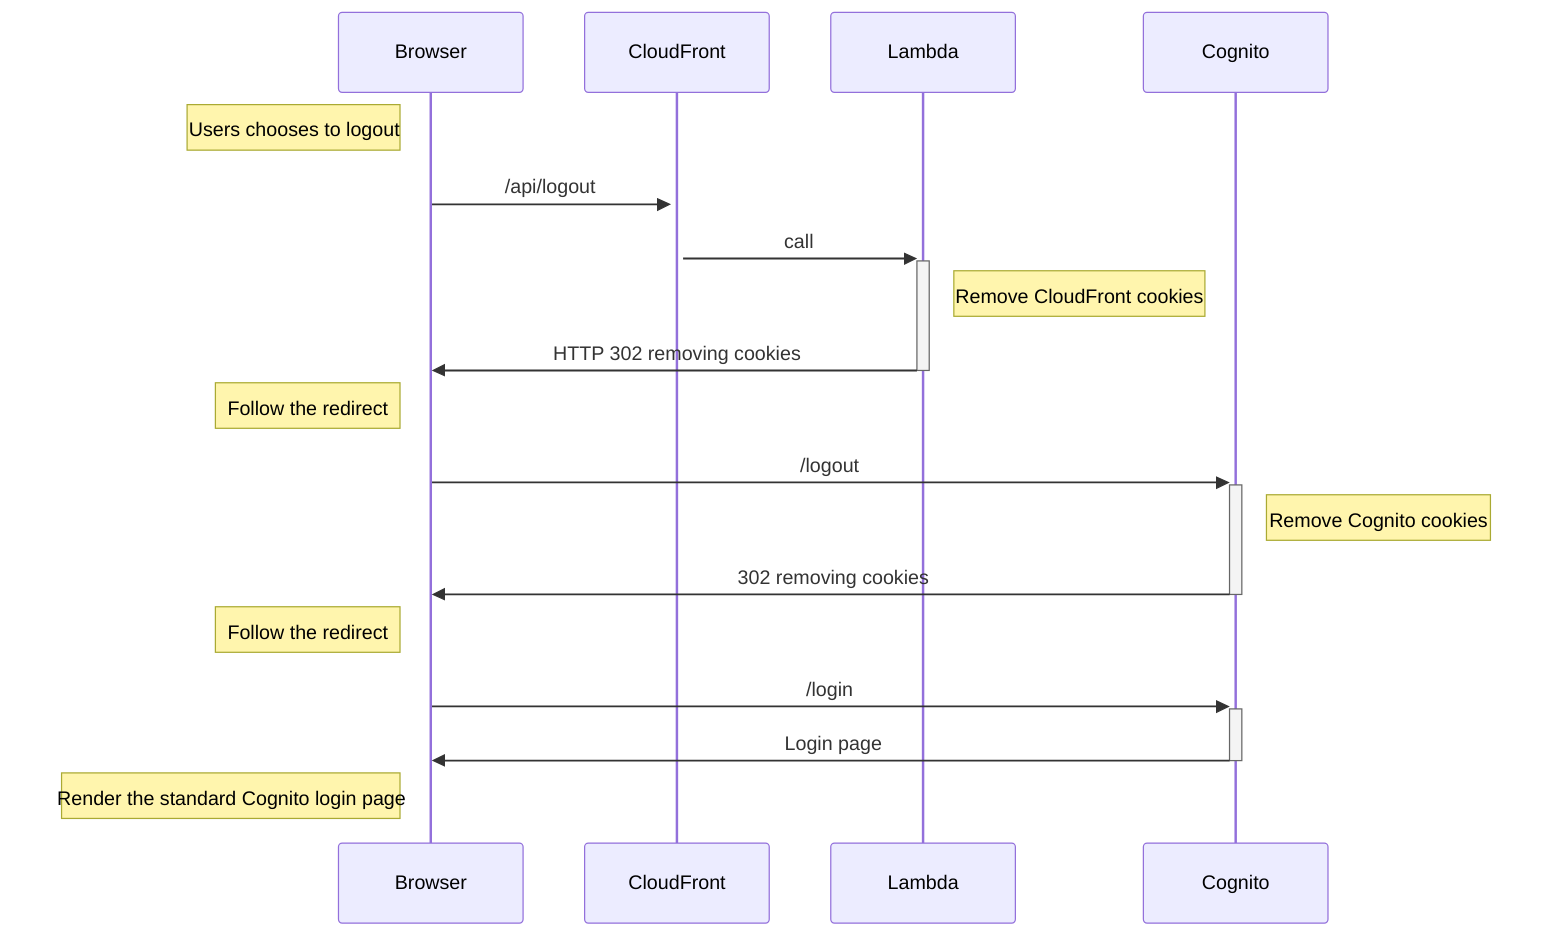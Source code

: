 sequenceDiagram

    participant Browser
    participant CloudFront
    participant Lambda
    participant Cognito

    Note left of Browser: Users chooses to logout
    Browser->>+CloudFront: /api/logout
    CloudFront->>+Lambda: call
    Note right of Lambda: Remove CloudFront cookies
    Lambda->>-Browser: HTTP 302 removing cookies

    Note left of Browser: Follow the redirect
    Browser->>+Cognito: /logout
    Note right of Cognito: Remove Cognito cookies
    Cognito->>-Browser: 302 removing cookies

    Note left of Browser: Follow the redirect
    Browser->>+Cognito: /login
    Cognito->>-Browser: Login page
    Note left of Browser: Render the standard Cognito login page